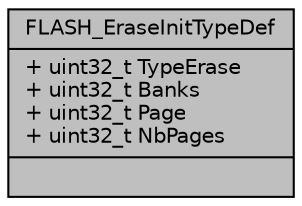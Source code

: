 digraph "FLASH_EraseInitTypeDef"
{
 // LATEX_PDF_SIZE
  edge [fontname="Helvetica",fontsize="10",labelfontname="Helvetica",labelfontsize="10"];
  node [fontname="Helvetica",fontsize="10",shape=record];
  Node1 [label="{FLASH_EraseInitTypeDef\n|+ uint32_t TypeErase\l+ uint32_t Banks\l+ uint32_t Page\l+ uint32_t NbPages\l|}",height=0.2,width=0.4,color="black", fillcolor="grey75", style="filled", fontcolor="black",tooltip="FLASH Erase structure definition."];
}
